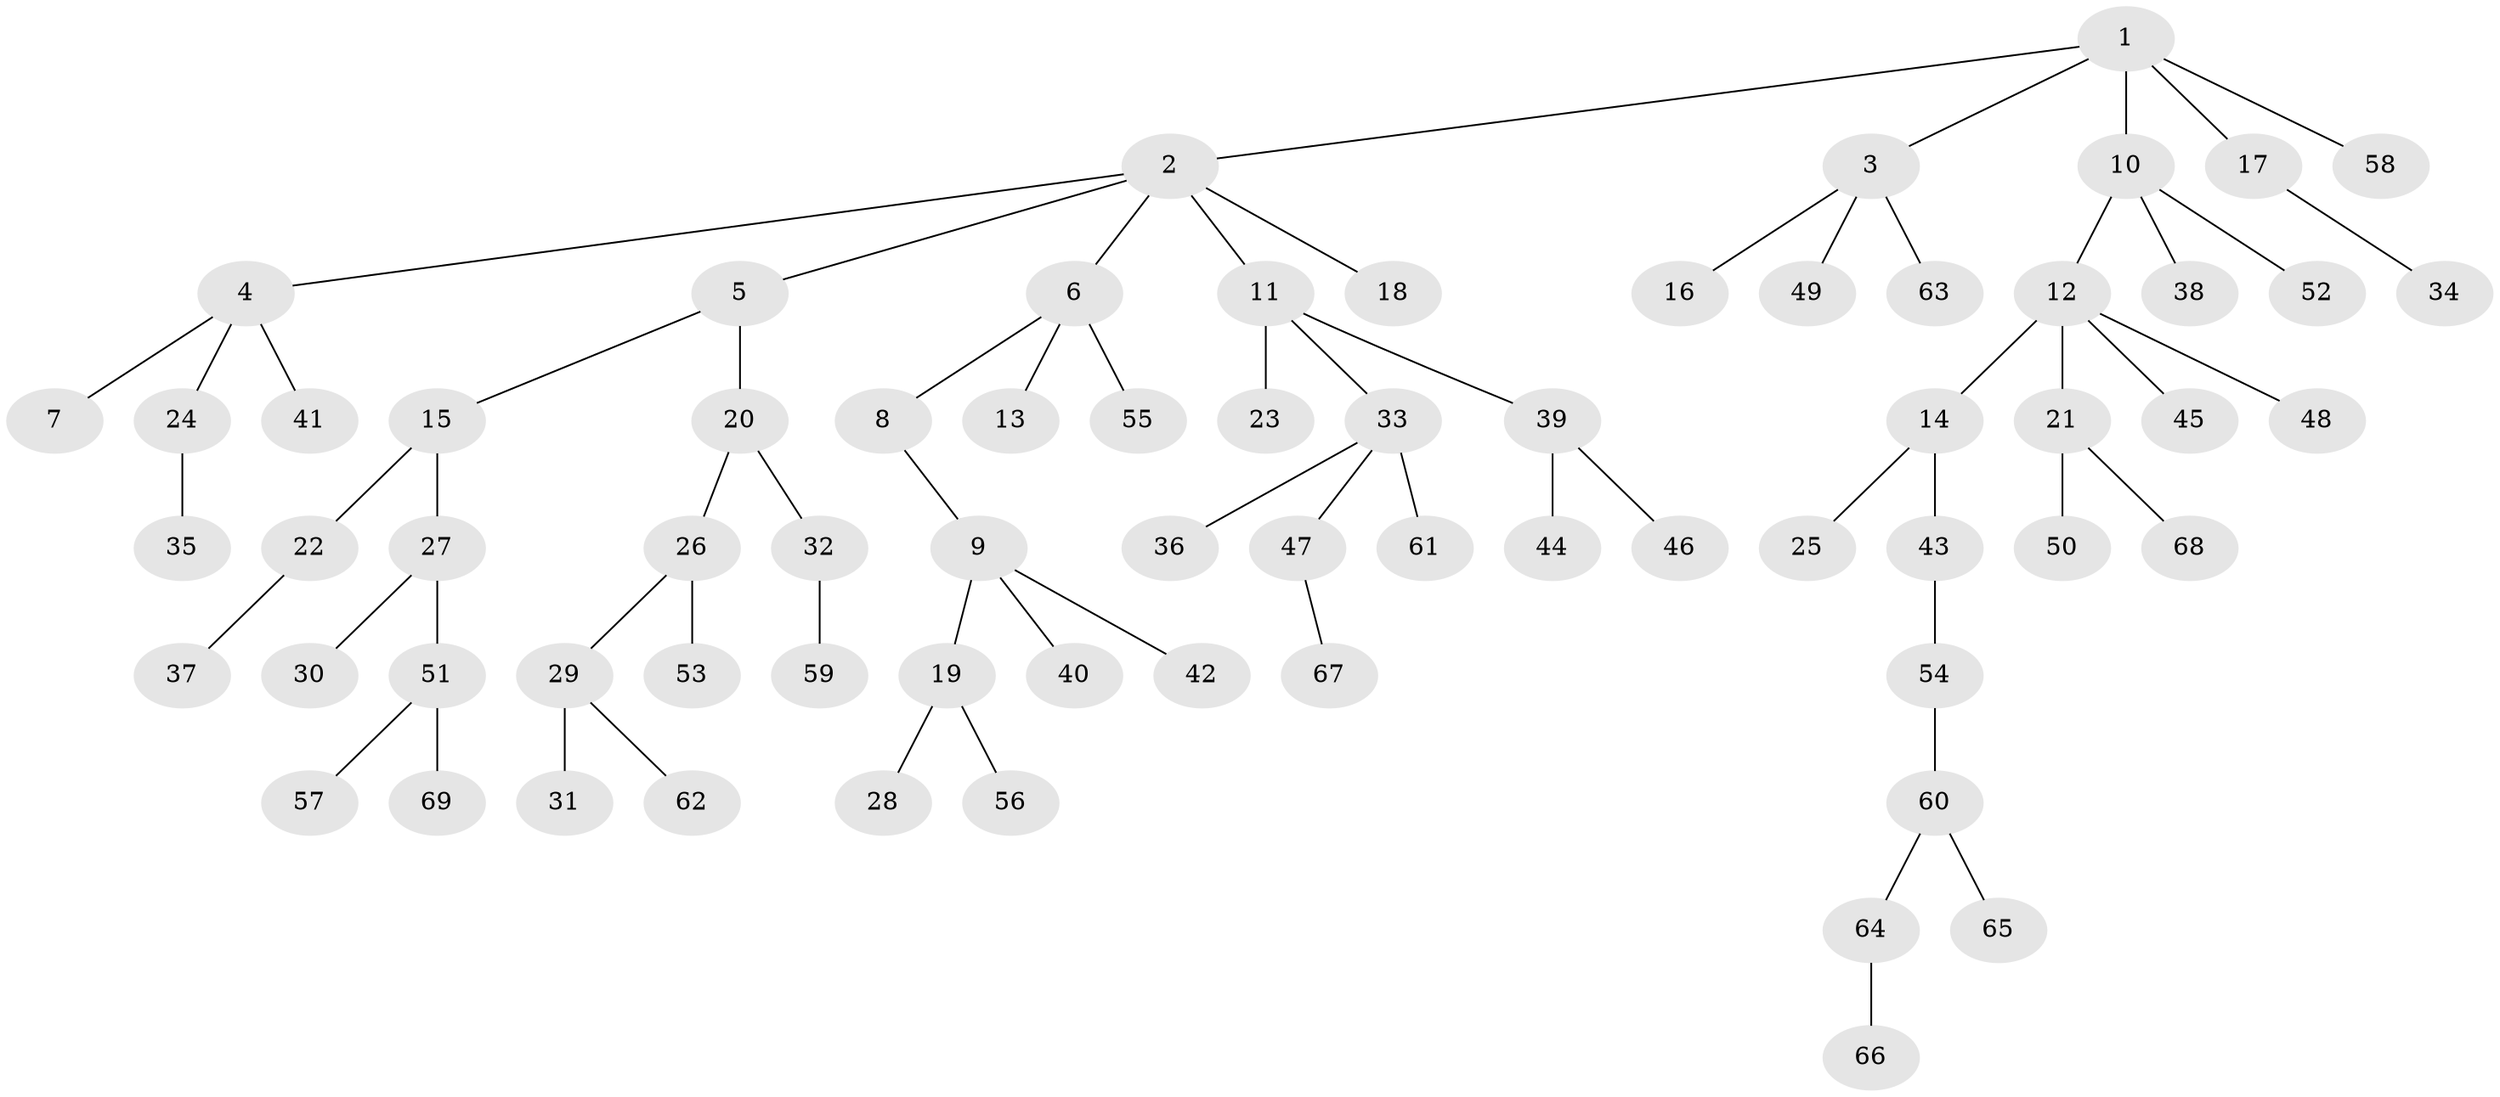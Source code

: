 // coarse degree distribution, {9: 0.05, 1: 0.7, 7: 0.05, 2: 0.2}
// Generated by graph-tools (version 1.1) at 2025/19/03/04/25 18:19:24]
// undirected, 69 vertices, 68 edges
graph export_dot {
graph [start="1"]
  node [color=gray90,style=filled];
  1;
  2;
  3;
  4;
  5;
  6;
  7;
  8;
  9;
  10;
  11;
  12;
  13;
  14;
  15;
  16;
  17;
  18;
  19;
  20;
  21;
  22;
  23;
  24;
  25;
  26;
  27;
  28;
  29;
  30;
  31;
  32;
  33;
  34;
  35;
  36;
  37;
  38;
  39;
  40;
  41;
  42;
  43;
  44;
  45;
  46;
  47;
  48;
  49;
  50;
  51;
  52;
  53;
  54;
  55;
  56;
  57;
  58;
  59;
  60;
  61;
  62;
  63;
  64;
  65;
  66;
  67;
  68;
  69;
  1 -- 2;
  1 -- 3;
  1 -- 10;
  1 -- 17;
  1 -- 58;
  2 -- 4;
  2 -- 5;
  2 -- 6;
  2 -- 11;
  2 -- 18;
  3 -- 16;
  3 -- 49;
  3 -- 63;
  4 -- 7;
  4 -- 24;
  4 -- 41;
  5 -- 15;
  5 -- 20;
  6 -- 8;
  6 -- 13;
  6 -- 55;
  8 -- 9;
  9 -- 19;
  9 -- 40;
  9 -- 42;
  10 -- 12;
  10 -- 38;
  10 -- 52;
  11 -- 23;
  11 -- 33;
  11 -- 39;
  12 -- 14;
  12 -- 21;
  12 -- 45;
  12 -- 48;
  14 -- 25;
  14 -- 43;
  15 -- 22;
  15 -- 27;
  17 -- 34;
  19 -- 28;
  19 -- 56;
  20 -- 26;
  20 -- 32;
  21 -- 50;
  21 -- 68;
  22 -- 37;
  24 -- 35;
  26 -- 29;
  26 -- 53;
  27 -- 30;
  27 -- 51;
  29 -- 31;
  29 -- 62;
  32 -- 59;
  33 -- 36;
  33 -- 47;
  33 -- 61;
  39 -- 44;
  39 -- 46;
  43 -- 54;
  47 -- 67;
  51 -- 57;
  51 -- 69;
  54 -- 60;
  60 -- 64;
  60 -- 65;
  64 -- 66;
}
